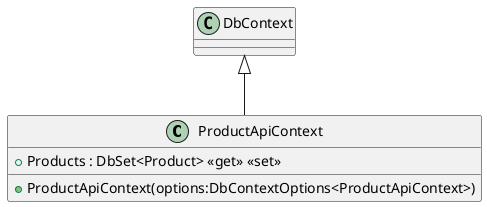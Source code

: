 @startuml
class ProductApiContext {
    + ProductApiContext(options:DbContextOptions<ProductApiContext>)
    + Products : DbSet<Product> <<get>> <<set>>
}
DbContext <|-- ProductApiContext
@enduml
